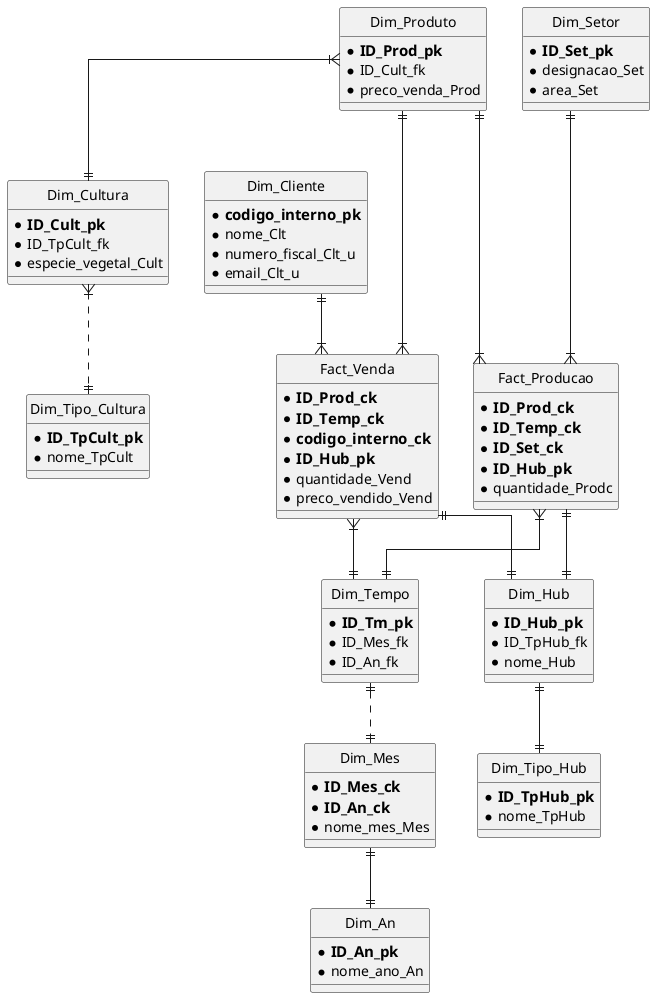 @startuml
'https://plantuml.com/class-diagram
hide circle
skinparam linetype ortho

entity "Dim_Tipo_Cultura" as DimTpCult {
  *===ID_TpCult_pk
  *nome_TpCult
}

entity "Dim_Cultura" as DimCult {
  *===ID_Cult_pk
  *ID_TpCult_fk
  *especie_vegetal_Cult
}

entity "Dim_Produto" as DimProd {
  *===ID_Prod_pk
  *ID_Cult_fk
  *preco_venda_Prod
}

entity "Fact_Producao" as FactProdc{
    *===ID_Prod_ck
    *===ID_Temp_ck
    *===ID_Set_ck
    *===ID_Hub_pk
    *quantidade_Prodc
}

entity "Dim_Setor" as DimSet{
    *===ID_Set_pk
    *designacao_Set
    *area_Set
}

entity "Fact_Venda" as FactVend{
    *===ID_Prod_ck
    *===ID_Temp_ck
    *===codigo_interno_ck
    *===ID_Hub_pk
    *quantidade_Vend
    *preco_vendido_Vend
}

entity "Dim_Cliente" as DimClt{
    *===codigo_interno_pk
    *nome_Clt
    *numero_fiscal_Clt_u
    *email_Clt_u
}

entity "Dim_Tempo" as DimTm{
    *===ID_Tm_pk
    *ID_Mes_fk
    *ID_An_fk
}

entity "Dim_Mes" as DimMes{
    *===ID_Mes_ck
    *===ID_An_ck
    *nome_mes_Mes
}

entity "Dim_An" as DimAn{
    *===ID_An_pk
    *nome_ano_An
}

entity "Dim_Tipo_Hub" as DimTpHub{
    *===ID_TpHub_pk
    *nome_TpHub
}

entity "Dim_Hub" as DimHub{
    *===ID_Hub_pk
    *ID_TpHub_fk
    *nome_Hub
}

DimCult }|..|| DimTpCult
DimProd }|--|| DimCult
DimProd ||--|{ FactProdc
DimSet ||---|{ FactProdc
DimProd ||---|{ FactVend
DimClt ||--|{ FactVend
FactProdc }|--|| DimTm
FactVend }|--|| DimTm
DimTm ||..|| DimMes
DimMes ||--|| DimAn
DimHub ||--|| DimTpHub
FactProdc ||--|| DimHub
FactVend ||--|| DimHub

@enduml